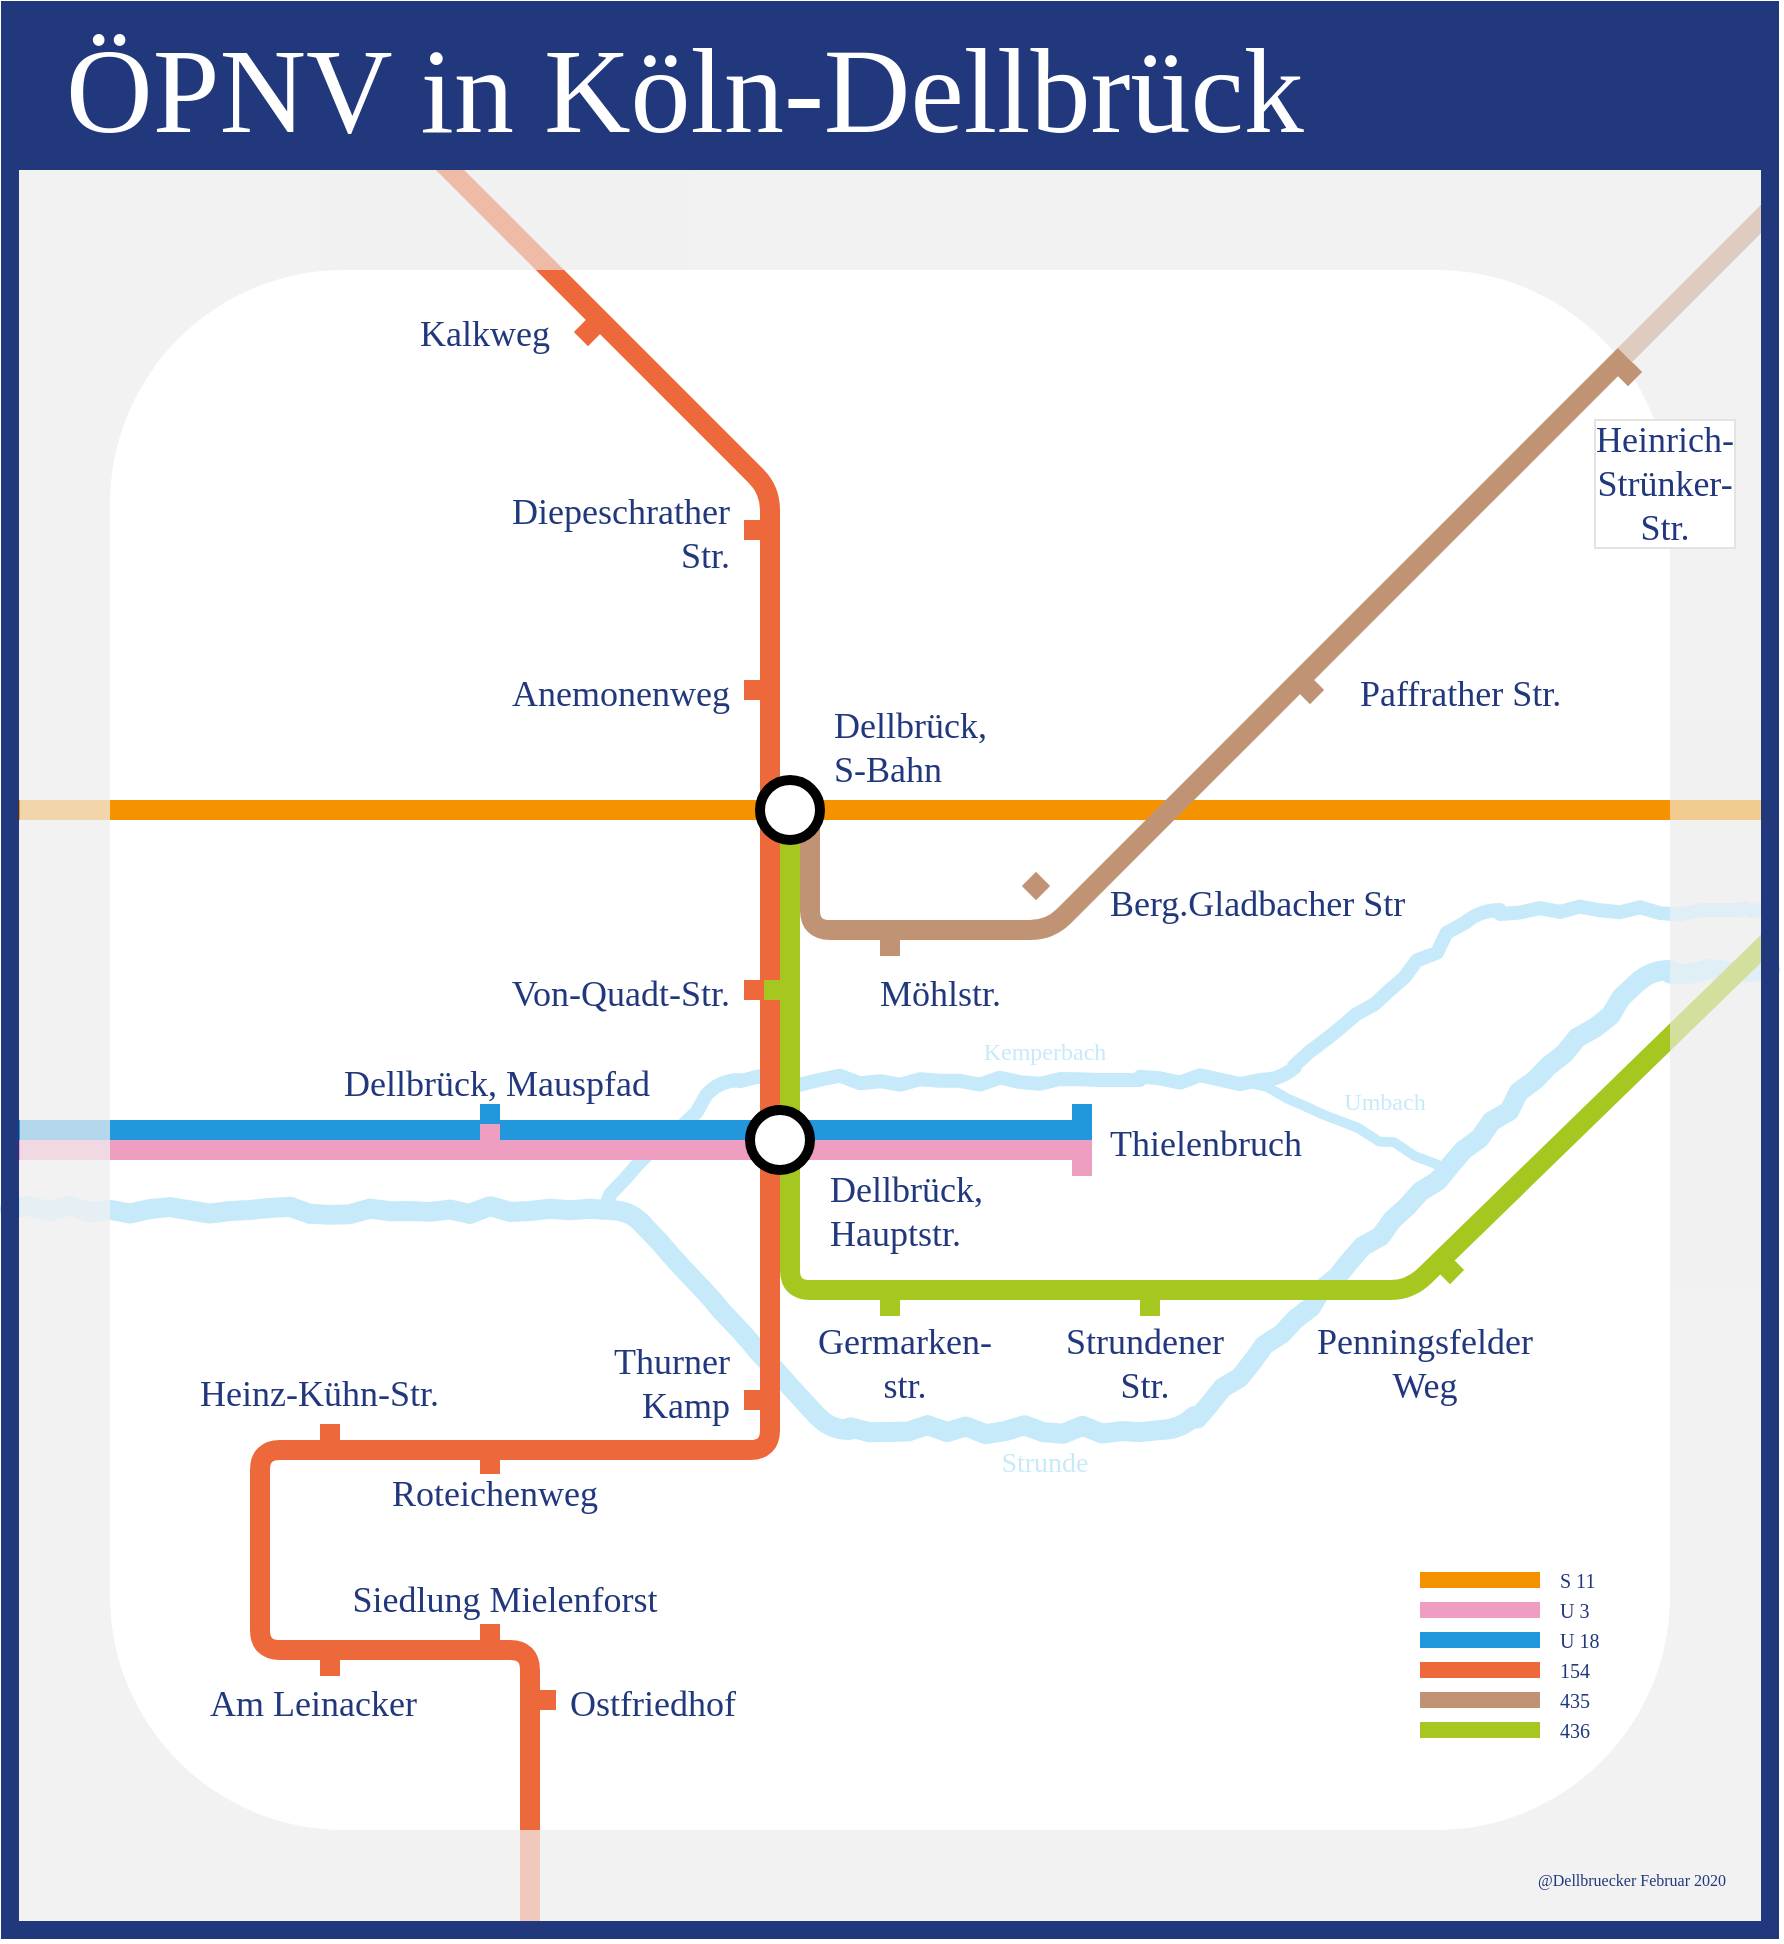 <mxfile version="12.7.0" type="github">
  <diagram id="F8VpJ28K4jp9fLRufquV" name="Page-1">
    <mxGraphModel dx="983" dy="969" grid="1" gridSize="5" guides="1" tooltips="1" connect="1" arrows="1" fold="1" page="0" pageScale="1" pageWidth="1169" pageHeight="827" math="0" shadow="0" extFonts="Hammersmith One^https://fonts.googleapis.com/css?family=Hammersmith+One">
      <root>
        <mxCell id="0"/>
        <mxCell id="tSeJXY5QkdyVhTGE8RgK-30" value="Border" style="locked=1;" parent="0"/>
        <mxCell id="M_QFQK3Uzq7nNJ9T8SE2-3" value="&lt;ul&gt;&lt;li&gt;S11:&amp;nbsp;F49200&lt;br&gt;&lt;/li&gt;&lt;li&gt;3:&amp;nbsp; &amp;nbsp;&amp;nbsp;EE9EC1&lt;/li&gt;&lt;li&gt;15:&amp;nbsp; &amp;nbsp;2397DB&lt;/li&gt;&lt;li&gt;154:&amp;nbsp;ED693C&lt;/li&gt;&lt;li&gt;435: C19375&lt;/li&gt;&lt;li&gt;436:&amp;nbsp;A6C71F&lt;/li&gt;&lt;li&gt;Wasser:&amp;nbsp;C6EAFA /&amp;nbsp;29B3EF&amp;nbsp;&lt;/li&gt;&lt;li&gt;Text: 22387D&lt;/li&gt;&lt;li&gt;Hintergrund: F2F2F2&lt;/li&gt;&lt;/ul&gt;" style="text;html=1;strokeColor=none;fillColor=none;align=left;verticalAlign=middle;whiteSpace=wrap;rounded=0;" parent="tSeJXY5QkdyVhTGE8RgK-30" vertex="1">
          <mxGeometry x="490" y="830" width="275" height="150" as="geometry"/>
        </mxCell>
        <mxCell id="M_QFQK3Uzq7nNJ9T8SE2-12" value="station 10x10&lt;br&gt;2pt in line" style="shape=note;whiteSpace=wrap;html=1;backgroundOutline=1;darkOpacity=0.05;fillColor=#2397DB;" parent="tSeJXY5QkdyVhTGE8RgK-30" vertex="1">
          <mxGeometry x="755" y="870" width="80" height="100" as="geometry"/>
        </mxCell>
        <mxCell id="M_QFQK3Uzq7nNJ9T8SE2-6" value="" style="rounded=0;whiteSpace=wrap;html=1;fillColor=#F2F2F2;strokeColor=none;" parent="tSeJXY5QkdyVhTGE8RgK-30" vertex="1">
          <mxGeometry x="20" y="160" width="880" height="880" as="geometry"/>
        </mxCell>
        <mxCell id="tSeJXY5QkdyVhTGE8RgK-31" value="" style="rounded=1;whiteSpace=wrap;html=1;strokeWidth=5;fillColor=#ffffff;strokeColor=none;shadow=0;glass=0;backgroundOutline=0;allowArrows=0;" parent="tSeJXY5QkdyVhTGE8RgK-30" vertex="1">
          <mxGeometry x="70" y="210" width="780" height="780" as="geometry"/>
        </mxCell>
        <mxCell id="tSeJXY5QkdyVhTGE8RgK-28" value="Water" style="" parent="0"/>
        <mxCell id="tSeJXY5QkdyVhTGE8RgK-24" value="" style="endArrow=none;html=1;strokeColor=#C6EAFA;strokeWidth=7;fillColor=#C6EAFA;jumpSize=12;comic=1;jiggle=5;backgroundOutline=1;fontSize=8;" parent="tSeJXY5QkdyVhTGE8RgK-28" edge="1">
          <mxGeometry width="50" height="50" relative="1" as="geometry">
            <mxPoint x="315" y="680" as="sourcePoint"/>
            <mxPoint x="900" y="530" as="targetPoint"/>
            <Array as="points">
              <mxPoint x="375" y="615"/>
              <mxPoint x="575" y="615"/>
              <mxPoint x="655" y="615"/>
              <mxPoint x="755" y="530"/>
              <mxPoint x="875" y="530"/>
            </Array>
          </mxGeometry>
        </mxCell>
        <mxCell id="tSeJXY5QkdyVhTGE8RgK-23" value="" style="endArrow=none;html=1;strokeColor=#C6EAFA;strokeWidth=10;fillColor=#C6EAFA;jumpSize=12;shadow=0;comic=1;jiggle=5;backgroundOutline=1;fontSize=12;endSize=6;startSize=6;" parent="tSeJXY5QkdyVhTGE8RgK-28" edge="1">
          <mxGeometry width="50" height="50" relative="1" as="geometry">
            <mxPoint x="20" y="680" as="sourcePoint"/>
            <mxPoint x="900" y="560" as="targetPoint"/>
            <Array as="points">
              <mxPoint x="330" y="680"/>
              <mxPoint x="430" y="790"/>
              <mxPoint x="605" y="790"/>
              <mxPoint x="840" y="560"/>
            </Array>
          </mxGeometry>
        </mxCell>
        <mxCell id="M_QFQK3Uzq7nNJ9T8SE2-67" value="" style="endArrow=none;html=1;strokeColor=#C6EAFA;strokeWidth=5;fillColor=#C6EAFA;jumpSize=12;comic=1;jiggle=5;backgroundOutline=1;" parent="tSeJXY5QkdyVhTGE8RgK-28" edge="1">
          <mxGeometry width="50" height="50" relative="1" as="geometry">
            <mxPoint x="640" y="615" as="sourcePoint"/>
            <mxPoint x="740" y="660" as="targetPoint"/>
          </mxGeometry>
        </mxCell>
        <mxCell id="1" value="Lines" style="" parent="0"/>
        <mxCell id="DB9aXXIR0IWll7c-367i-10" value="" style="endArrow=none;html=1;strokeWidth=10;fillColor=#fff2cc;fontFamily=Lucida Console;fontSize=10;fontColor=#3333FF;strokeColor=#F49200;" parent="1" edge="1">
          <mxGeometry width="100" relative="1" as="geometry">
            <mxPoint x="20" y="480" as="sourcePoint"/>
            <mxPoint x="900" y="480" as="targetPoint"/>
          </mxGeometry>
        </mxCell>
        <mxCell id="DB9aXXIR0IWll7c-367i-11" value="" style="endArrow=none;html=1;strokeWidth=10;fillColor=#0050ef;fontFamily=Lucida Console;fontSize=10;fontColor=#3333FF;strokeColor=#EE9EC1;" parent="1" edge="1">
          <mxGeometry width="100" relative="1" as="geometry">
            <mxPoint x="20" y="650" as="sourcePoint"/>
            <mxPoint x="560" y="650" as="targetPoint"/>
          </mxGeometry>
        </mxCell>
        <mxCell id="tSeJXY5QkdyVhTGE8RgK-1" value="" style="endArrow=none;html=1;strokeWidth=10;fillColor=#d5e8d4;fontFamily=Lucida Console;fontSize=10;fontColor=#3333FF;strokeColor=#C19375;" parent="1" edge="1">
          <mxGeometry width="100" relative="1" as="geometry">
            <mxPoint x="420" y="480" as="sourcePoint"/>
            <mxPoint x="900" y="180" as="targetPoint"/>
            <Array as="points">
              <mxPoint x="420" y="540"/>
              <mxPoint x="540" y="540"/>
              <mxPoint x="720" y="360"/>
            </Array>
          </mxGeometry>
        </mxCell>
        <mxCell id="tSeJXY5QkdyVhTGE8RgK-3" value="" style="endArrow=none;html=1;strokeWidth=10;fillColor=#0050ef;fontFamily=Lucida Console;fontSize=10;fontColor=#3333FF;strokeColor=#2397DB;" parent="1" edge="1">
          <mxGeometry width="100" relative="1" as="geometry">
            <mxPoint x="20" y="640" as="sourcePoint"/>
            <mxPoint x="560" y="640" as="targetPoint"/>
          </mxGeometry>
        </mxCell>
        <mxCell id="tSeJXY5QkdyVhTGE8RgK-2" value="" style="endArrow=none;html=1;strokeWidth=10;fillColor=#d5e8d4;fontFamily=Lucida Console;fontSize=10;fontColor=#3333FF;strokeColor=#A6C71F;" parent="1" edge="1">
          <mxGeometry width="100" relative="1" as="geometry">
            <mxPoint x="410" y="480" as="sourcePoint"/>
            <mxPoint x="900" y="545" as="targetPoint"/>
            <Array as="points">
              <mxPoint x="410" y="720"/>
              <mxPoint x="720" y="720"/>
            </Array>
          </mxGeometry>
        </mxCell>
        <mxCell id="DB9aXXIR0IWll7c-367i-13" value="" style="endArrow=none;html=1;strokeWidth=10;fillColor=#d80073;fontFamily=Lucida Console;fontSize=10;fontColor=#3333FF;strokeColor=#ED693C;" parent="1" edge="1">
          <mxGeometry width="100" relative="1" as="geometry">
            <mxPoint x="280" y="1040" as="sourcePoint"/>
            <mxPoint x="235" y="155" as="targetPoint"/>
            <Array as="points">
              <mxPoint x="280" y="900"/>
              <mxPoint x="145" y="900"/>
              <mxPoint x="145" y="800"/>
              <mxPoint x="400" y="800"/>
              <mxPoint x="400" y="320"/>
            </Array>
          </mxGeometry>
        </mxCell>
        <mxCell id="tSeJXY5QkdyVhTGE8RgK-29" value="Stations" style="" parent="0"/>
        <mxCell id="tSeJXY5QkdyVhTGE8RgK-16" value="" style="ellipse;whiteSpace=wrap;html=1;aspect=fixed;strokeWidth=5;allowArrows=0;connectable=0;resizable=0;" parent="tSeJXY5QkdyVhTGE8RgK-29" vertex="1">
          <mxGeometry x="395" y="465" width="30" height="30" as="geometry"/>
        </mxCell>
        <mxCell id="tSeJXY5QkdyVhTGE8RgK-13" value="" style="ellipse;whiteSpace=wrap;html=1;aspect=fixed;strokeWidth=5;allowArrows=0;connectable=0;resizable=0;" parent="tSeJXY5QkdyVhTGE8RgK-29" vertex="1">
          <mxGeometry x="390" y="630" width="30" height="30" as="geometry"/>
        </mxCell>
        <mxCell id="M_QFQK3Uzq7nNJ9T8SE2-8" value="" style="whiteSpace=wrap;html=1;aspect=fixed;fillColor=#EE9EC1;strokeColor=none;allowArrows=0;resizable=0;" parent="tSeJXY5QkdyVhTGE8RgK-29" vertex="1">
          <mxGeometry x="255" y="637" width="10" height="10" as="geometry"/>
        </mxCell>
        <mxCell id="M_QFQK3Uzq7nNJ9T8SE2-9" value="" style="whiteSpace=wrap;html=1;aspect=fixed;fillColor=#2397DB;strokeColor=none;allowArrows=0;resizable=0;" parent="tSeJXY5QkdyVhTGE8RgK-29" vertex="1">
          <mxGeometry x="255" y="627" width="10" height="10" as="geometry"/>
        </mxCell>
        <mxCell id="M_QFQK3Uzq7nNJ9T8SE2-10" value="" style="whiteSpace=wrap;html=1;fillColor=#EE9EC1;strokeColor=none;allowArrows=0;resizable=0;" parent="tSeJXY5QkdyVhTGE8RgK-29" vertex="1">
          <mxGeometry x="551" y="645" width="10" height="18" as="geometry"/>
        </mxCell>
        <mxCell id="M_QFQK3Uzq7nNJ9T8SE2-11" value="" style="whiteSpace=wrap;html=1;fillColor=#2397DB;strokeColor=none;allowArrows=0;resizable=0;" parent="tSeJXY5QkdyVhTGE8RgK-29" vertex="1">
          <mxGeometry x="551" y="627" width="10" height="18" as="geometry"/>
        </mxCell>
        <mxCell id="M_QFQK3Uzq7nNJ9T8SE2-13" value="" style="whiteSpace=wrap;html=1;aspect=fixed;fillColor=#C19375;strokeColor=none;allowArrows=0;resizable=0;" parent="tSeJXY5QkdyVhTGE8RgK-29" vertex="1">
          <mxGeometry x="455" y="543" width="10" height="10" as="geometry"/>
        </mxCell>
        <mxCell id="M_QFQK3Uzq7nNJ9T8SE2-14" value="" style="whiteSpace=wrap;html=1;aspect=fixed;fillColor=#C19375;strokeColor=none;rotation=45;allowArrows=0;resizable=0;" parent="tSeJXY5QkdyVhTGE8RgK-29" vertex="1">
          <mxGeometry x="528" y="513" width="10" height="10" as="geometry"/>
        </mxCell>
        <mxCell id="M_QFQK3Uzq7nNJ9T8SE2-16" value="" style="whiteSpace=wrap;html=1;aspect=fixed;fillColor=#C19375;strokeColor=none;rotation=45;allowArrows=0;resizable=0;" parent="tSeJXY5QkdyVhTGE8RgK-29" vertex="1">
          <mxGeometry x="665" y="415" width="10" height="10" as="geometry"/>
        </mxCell>
        <mxCell id="M_QFQK3Uzq7nNJ9T8SE2-17" value="" style="whiteSpace=wrap;html=1;aspect=fixed;fillColor=#C19375;strokeColor=none;rotation=45;allowArrows=0;resizable=0;" parent="tSeJXY5QkdyVhTGE8RgK-29" vertex="1">
          <mxGeometry x="824" y="256" width="10" height="10" as="geometry"/>
        </mxCell>
        <mxCell id="M_QFQK3Uzq7nNJ9T8SE2-18" value="" style="whiteSpace=wrap;html=1;aspect=fixed;fillColor=#ED693C;strokeColor=none;allowArrows=0;resizable=0;" parent="tSeJXY5QkdyVhTGE8RgK-29" vertex="1">
          <mxGeometry x="387" y="415" width="10" height="10" as="geometry"/>
        </mxCell>
        <mxCell id="M_QFQK3Uzq7nNJ9T8SE2-19" value="" style="whiteSpace=wrap;html=1;aspect=fixed;fillColor=#ED693C;strokeColor=none;allowArrows=0;resizable=0;" parent="tSeJXY5QkdyVhTGE8RgK-29" vertex="1">
          <mxGeometry x="387" y="335" width="10" height="10" as="geometry"/>
        </mxCell>
        <mxCell id="M_QFQK3Uzq7nNJ9T8SE2-20" value="" style="whiteSpace=wrap;html=1;aspect=fixed;fillColor=#ED693C;strokeColor=none;rotation=45;allowArrows=0;resizable=0;" parent="tSeJXY5QkdyVhTGE8RgK-29" vertex="1">
          <mxGeometry x="304" y="236" width="10" height="10" as="geometry"/>
        </mxCell>
        <mxCell id="M_QFQK3Uzq7nNJ9T8SE2-21" value="" style="whiteSpace=wrap;html=1;aspect=fixed;fillColor=#ED693C;strokeColor=none;allowArrows=0;resizable=0;" parent="tSeJXY5QkdyVhTGE8RgK-29" vertex="1">
          <mxGeometry x="387" y="565" width="10" height="10" as="geometry"/>
        </mxCell>
        <mxCell id="M_QFQK3Uzq7nNJ9T8SE2-22" value="" style="whiteSpace=wrap;html=1;aspect=fixed;fillColor=#ED693C;strokeColor=none;allowArrows=0;resizable=0;" parent="tSeJXY5QkdyVhTGE8RgK-29" vertex="1">
          <mxGeometry x="387" y="770" width="10" height="10" as="geometry"/>
        </mxCell>
        <mxCell id="M_QFQK3Uzq7nNJ9T8SE2-23" value="" style="whiteSpace=wrap;html=1;aspect=fixed;fillColor=#ED693C;strokeColor=none;allowArrows=0;resizable=0;" parent="tSeJXY5QkdyVhTGE8RgK-29" vertex="1">
          <mxGeometry x="255" y="802" width="10" height="10" as="geometry"/>
        </mxCell>
        <mxCell id="M_QFQK3Uzq7nNJ9T8SE2-24" value="" style="whiteSpace=wrap;html=1;aspect=fixed;fillColor=#ED693C;strokeColor=none;allowArrows=0;resizable=0;" parent="tSeJXY5QkdyVhTGE8RgK-29" vertex="1">
          <mxGeometry x="175" y="787" width="10" height="10" as="geometry"/>
        </mxCell>
        <mxCell id="M_QFQK3Uzq7nNJ9T8SE2-25" value="" style="whiteSpace=wrap;html=1;aspect=fixed;fillColor=#ED693C;strokeColor=none;allowArrows=0;resizable=0;" parent="tSeJXY5QkdyVhTGE8RgK-29" vertex="1">
          <mxGeometry x="175" y="903" width="10" height="10" as="geometry"/>
        </mxCell>
        <mxCell id="M_QFQK3Uzq7nNJ9T8SE2-26" value="" style="whiteSpace=wrap;html=1;aspect=fixed;fillColor=#ED693C;strokeColor=none;allowArrows=0;resizable=0;" parent="tSeJXY5QkdyVhTGE8RgK-29" vertex="1">
          <mxGeometry x="255" y="887" width="10" height="10" as="geometry"/>
        </mxCell>
        <mxCell id="M_QFQK3Uzq7nNJ9T8SE2-27" value="" style="whiteSpace=wrap;html=1;aspect=fixed;fillColor=#ED693C;strokeColor=none;allowArrows=0;resizable=0;" parent="tSeJXY5QkdyVhTGE8RgK-29" vertex="1">
          <mxGeometry x="283" y="920" width="10" height="10" as="geometry"/>
        </mxCell>
        <mxCell id="M_QFQK3Uzq7nNJ9T8SE2-30" value="" style="whiteSpace=wrap;html=1;aspect=fixed;fillColor=#A6C71F;strokeColor=none;allowArrows=0;resizable=0;" parent="tSeJXY5QkdyVhTGE8RgK-29" vertex="1">
          <mxGeometry x="397" y="565" width="10" height="10" as="geometry"/>
        </mxCell>
        <mxCell id="M_QFQK3Uzq7nNJ9T8SE2-31" value="" style="whiteSpace=wrap;html=1;aspect=fixed;fillColor=#A6C71F;strokeColor=none;allowArrows=0;resizable=0;" parent="tSeJXY5QkdyVhTGE8RgK-29" vertex="1">
          <mxGeometry x="455" y="723" width="10" height="10" as="geometry"/>
        </mxCell>
        <mxCell id="M_QFQK3Uzq7nNJ9T8SE2-32" value="" style="whiteSpace=wrap;html=1;aspect=fixed;fillColor=#A6C71F;strokeColor=none;allowArrows=0;resizable=0;" parent="tSeJXY5QkdyVhTGE8RgK-29" vertex="1">
          <mxGeometry x="585" y="723" width="10" height="10" as="geometry"/>
        </mxCell>
        <mxCell id="M_QFQK3Uzq7nNJ9T8SE2-33" value="" style="whiteSpace=wrap;html=1;aspect=fixed;fillColor=#A6C71F;strokeColor=none;rotation=45;allowArrows=0;resizable=0;" parent="tSeJXY5QkdyVhTGE8RgK-29" vertex="1">
          <mxGeometry x="735" y="705" width="10" height="10" as="geometry"/>
        </mxCell>
        <mxCell id="M_QFQK3Uzq7nNJ9T8SE2-1" value="Text" style="" parent="0"/>
        <mxCell id="M_QFQK3Uzq7nNJ9T8SE2-38" value="Kalkweg" style="text;strokeColor=none;fillColor=none;align=right;verticalAlign=middle;rounded=0;fontFamily=Hammersmith One;fontColor=#22387D;fontSize=18;fontStyle=0;connectable=0;allowArrows=0;expand=1;horizontal=1;textDirection=ltr;spacing=0;" parent="M_QFQK3Uzq7nNJ9T8SE2-1" vertex="1">
          <mxGeometry x="165" y="230" width="125" height="20" as="geometry"/>
        </mxCell>
        <mxCell id="M_QFQK3Uzq7nNJ9T8SE2-40" value="Diepeschrather&#xa;Str." style="text;strokeColor=none;fillColor=none;align=right;verticalAlign=middle;rounded=0;fontFamily=Hammersmith One;fontColor=#22387D;fontSize=18;fontStyle=0;connectable=0;allowArrows=0;expand=1;horizontal=1;textDirection=ltr;spacing=0;" parent="M_QFQK3Uzq7nNJ9T8SE2-1" vertex="1">
          <mxGeometry x="255" y="330" width="125" height="20" as="geometry"/>
        </mxCell>
        <mxCell id="M_QFQK3Uzq7nNJ9T8SE2-41" value="Anemonenweg" style="text;strokeColor=none;fillColor=none;align=right;verticalAlign=middle;rounded=0;fontFamily=Hammersmith One;fontColor=#22387D;fontSize=18;fontStyle=0;connectable=0;allowArrows=0;expand=1;horizontal=1;textDirection=ltr;spacing=0;" parent="M_QFQK3Uzq7nNJ9T8SE2-1" vertex="1">
          <mxGeometry x="255" y="410" width="125" height="20" as="geometry"/>
        </mxCell>
        <mxCell id="M_QFQK3Uzq7nNJ9T8SE2-42" value="Von-Quadt-Str." style="text;strokeColor=none;fillColor=none;align=right;verticalAlign=middle;rounded=0;fontFamily=Hammersmith One;fontColor=#22387D;fontSize=18;fontStyle=0;connectable=0;allowArrows=0;expand=1;horizontal=1;textDirection=ltr;spacing=0;" parent="M_QFQK3Uzq7nNJ9T8SE2-1" vertex="1">
          <mxGeometry x="255" y="560" width="125" height="20" as="geometry"/>
        </mxCell>
        <mxCell id="M_QFQK3Uzq7nNJ9T8SE2-43" value="Dellbrück, Mauspfad" style="text;strokeColor=none;fillColor=#ffffff;align=right;verticalAlign=middle;rounded=0;fontFamily=Hammersmith One;fontColor=#22387D;fontSize=18;fontStyle=0;connectable=0;allowArrows=0;expand=1;horizontal=1;textDirection=ltr;spacing=0;opacity=70;" parent="M_QFQK3Uzq7nNJ9T8SE2-1" vertex="1">
          <mxGeometry x="185" y="605" width="155" height="20" as="geometry"/>
        </mxCell>
        <mxCell id="M_QFQK3Uzq7nNJ9T8SE2-44" value="Möhlstr." style="text;strokeColor=none;fillColor=none;align=left;verticalAlign=middle;rounded=0;fontFamily=Hammersmith One;fontColor=#22387D;fontSize=18;fontStyle=0;connectable=0;allowArrows=0;expand=1;horizontal=1;textDirection=ltr;spacing=0;" parent="M_QFQK3Uzq7nNJ9T8SE2-1" vertex="1">
          <mxGeometry x="455" y="560" width="125" height="20" as="geometry"/>
        </mxCell>
        <mxCell id="M_QFQK3Uzq7nNJ9T8SE2-45" value="Berg.Gladbacher Str" style="text;strokeColor=none;fillColor=none;align=left;verticalAlign=middle;rounded=0;fontFamily=Hammersmith One;fontColor=#22387D;fontSize=18;fontStyle=0;connectable=0;allowArrows=0;expand=1;horizontal=1;textDirection=ltr;spacing=0;" parent="M_QFQK3Uzq7nNJ9T8SE2-1" vertex="1">
          <mxGeometry x="570" y="515" width="125" height="20" as="geometry"/>
        </mxCell>
        <mxCell id="M_QFQK3Uzq7nNJ9T8SE2-46" value="Paffrather Str." style="text;strokeColor=none;fillColor=none;align=left;verticalAlign=middle;rounded=0;fontFamily=Hammersmith One;fontColor=#22387D;fontSize=18;fontStyle=0;connectable=0;allowArrows=0;expand=1;horizontal=1;textDirection=ltr;spacing=0;" parent="M_QFQK3Uzq7nNJ9T8SE2-1" vertex="1">
          <mxGeometry x="695" y="410" width="160" height="20" as="geometry"/>
        </mxCell>
        <mxCell id="M_QFQK3Uzq7nNJ9T8SE2-47" value="Heinrich-&#xa;Strünker-&#xa;Str." style="text;strokeColor=none;fillColor=none;align=center;verticalAlign=middle;rounded=0;fontFamily=Hammersmith One;fontColor=#22387D;fontSize=18;fontStyle=0;connectable=0;allowArrows=0;expand=1;horizontal=1;textDirection=ltr;spacing=0;labelBorderColor=#E3E3E3;labelBackgroundColor=#ffffff;" parent="M_QFQK3Uzq7nNJ9T8SE2-1" vertex="1">
          <mxGeometry x="790" y="305" width="115" height="20" as="geometry"/>
        </mxCell>
        <mxCell id="M_QFQK3Uzq7nNJ9T8SE2-48" value="Dellbrück,&#xa;S-Bahn" style="text;strokeColor=none;fillColor=none;align=left;verticalAlign=middle;rounded=0;fontFamily=Hammersmith One;fontColor=#22387D;fontSize=18;fontStyle=0;connectable=0;allowArrows=0;expand=1;horizontal=1;textDirection=ltr;spacing=0;spacingLeft=5;spacingBottom=0;" parent="M_QFQK3Uzq7nNJ9T8SE2-1" vertex="1">
          <mxGeometry x="427" y="423" width="125" height="48" as="geometry"/>
        </mxCell>
        <mxCell id="M_QFQK3Uzq7nNJ9T8SE2-49" value="Dellbrück,&#xa;Hauptstr." style="text;strokeColor=none;fillColor=none;align=left;verticalAlign=middle;rounded=0;fontFamily=Hammersmith One;fontColor=#22387D;fontSize=18;fontStyle=0;connectable=0;allowArrows=0;expand=1;horizontal=1;textDirection=ltr;spacing=0;spacingTop=0;spacingLeft=5;" parent="M_QFQK3Uzq7nNJ9T8SE2-1" vertex="1">
          <mxGeometry x="425" y="655" width="125" height="48" as="geometry"/>
        </mxCell>
        <mxCell id="M_QFQK3Uzq7nNJ9T8SE2-50" value="Germarken-&#xa;str." style="text;strokeColor=none;fillColor=none;align=center;verticalAlign=middle;rounded=0;fontFamily=Hammersmith One;fontColor=#22387D;fontSize=18;fontStyle=0;connectable=0;allowArrows=0;expand=1;horizontal=1;textDirection=ltr;spacing=0;" parent="M_QFQK3Uzq7nNJ9T8SE2-1" vertex="1">
          <mxGeometry x="405" y="745" width="125" height="20" as="geometry"/>
        </mxCell>
        <mxCell id="M_QFQK3Uzq7nNJ9T8SE2-51" value="Strundener&#xa;Str." style="text;strokeColor=none;fillColor=none;align=center;verticalAlign=middle;rounded=0;fontFamily=Hammersmith One;fontColor=#22387D;fontSize=18;fontStyle=0;connectable=0;allowArrows=0;expand=1;horizontal=1;textDirection=ltr;spacing=0;" parent="M_QFQK3Uzq7nNJ9T8SE2-1" vertex="1">
          <mxGeometry x="525" y="745" width="125" height="20" as="geometry"/>
        </mxCell>
        <mxCell id="M_QFQK3Uzq7nNJ9T8SE2-52" value="Penningsfelder&#xa;Weg" style="text;strokeColor=none;fillColor=none;align=center;verticalAlign=middle;rounded=0;fontFamily=Hammersmith One;fontColor=#22387D;fontSize=18;fontStyle=0;connectable=0;allowArrows=0;expand=1;horizontal=1;textDirection=ltr;spacing=0;" parent="M_QFQK3Uzq7nNJ9T8SE2-1" vertex="1">
          <mxGeometry x="665" y="747.5" width="125" height="15" as="geometry"/>
        </mxCell>
        <mxCell id="M_QFQK3Uzq7nNJ9T8SE2-53" value="Thurner&#xa;Kamp" style="text;strokeColor=none;fillColor=none;align=right;verticalAlign=middle;rounded=0;fontFamily=Hammersmith One;fontColor=#22387D;fontSize=18;fontStyle=0;connectable=0;allowArrows=0;expand=1;horizontal=1;textDirection=ltr;spacing=0;" parent="M_QFQK3Uzq7nNJ9T8SE2-1" vertex="1">
          <mxGeometry x="255" y="755" width="125" height="20" as="geometry"/>
        </mxCell>
        <mxCell id="M_QFQK3Uzq7nNJ9T8SE2-54" value="Roteichenweg" style="text;strokeColor=none;fillColor=none;align=center;verticalAlign=middle;rounded=0;fontFamily=Hammersmith One;fontColor=#22387D;fontSize=18;fontStyle=0;connectable=0;allowArrows=0;expand=1;horizontal=1;textDirection=ltr;spacing=0;" parent="M_QFQK3Uzq7nNJ9T8SE2-1" vertex="1">
          <mxGeometry x="200" y="810" width="125" height="20" as="geometry"/>
        </mxCell>
        <mxCell id="M_QFQK3Uzq7nNJ9T8SE2-55" value="Heinz-Kühn-Str." style="text;strokeColor=none;fillColor=none;align=left;verticalAlign=middle;rounded=0;fontFamily=Hammersmith One;fontColor=#22387D;fontSize=18;fontStyle=0;connectable=0;allowArrows=0;expand=1;horizontal=1;textDirection=ltr;spacing=0;" parent="M_QFQK3Uzq7nNJ9T8SE2-1" vertex="1">
          <mxGeometry x="115" y="760" width="125" height="20" as="geometry"/>
        </mxCell>
        <mxCell id="M_QFQK3Uzq7nNJ9T8SE2-56" value="Siedlung Mielenforst" style="text;strokeColor=none;fillColor=none;align=center;verticalAlign=middle;rounded=0;fontFamily=Hammersmith One;fontColor=#22387D;fontSize=18;fontStyle=0;connectable=0;allowArrows=0;expand=1;horizontal=1;textDirection=ltr;spacing=0;" parent="M_QFQK3Uzq7nNJ9T8SE2-1" vertex="1">
          <mxGeometry x="205" y="863" width="125" height="20" as="geometry"/>
        </mxCell>
        <mxCell id="M_QFQK3Uzq7nNJ9T8SE2-57" value="Ostfriedhof" style="text;strokeColor=none;fillColor=none;align=left;verticalAlign=middle;rounded=0;fontFamily=Hammersmith One;fontColor=#22387D;fontSize=18;fontStyle=0;connectable=0;allowArrows=0;expand=1;horizontal=1;textDirection=ltr;spacing=0;" parent="M_QFQK3Uzq7nNJ9T8SE2-1" vertex="1">
          <mxGeometry x="300" y="915" width="125" height="20" as="geometry"/>
        </mxCell>
        <mxCell id="M_QFQK3Uzq7nNJ9T8SE2-58" value="Thielenbruch" style="text;strokeColor=none;fillColor=none;align=left;verticalAlign=middle;rounded=0;fontFamily=Hammersmith One;fontColor=#22387D;fontSize=18;fontStyle=0;connectable=0;allowArrows=0;expand=1;horizontal=1;textDirection=ltr;spacing=0;" parent="M_QFQK3Uzq7nNJ9T8SE2-1" vertex="1">
          <mxGeometry x="570" y="635" width="125" height="20" as="geometry"/>
        </mxCell>
        <mxCell id="M_QFQK3Uzq7nNJ9T8SE2-59" value="Am Leinacker" style="text;strokeColor=none;fillColor=none;align=left;verticalAlign=middle;rounded=0;fontFamily=Hammersmith One;fontColor=#22387D;fontSize=18;fontStyle=0;connectable=0;allowArrows=0;expand=1;horizontal=1;textDirection=ltr;spacing=0;" parent="M_QFQK3Uzq7nNJ9T8SE2-1" vertex="1">
          <mxGeometry x="120" y="915" width="125" height="20" as="geometry"/>
        </mxCell>
        <mxCell id="M_QFQK3Uzq7nNJ9T8SE2-65" value="Strunde" style="text;strokeColor=none;fillColor=none;align=center;verticalAlign=middle;rounded=0;fontFamily=Hammersmith One;fontColor=#C6EAFA;fontSize=14;fontStyle=0;connectable=0;allowArrows=0;expand=1;horizontal=1;textDirection=ltr;spacing=0;labelBorderColor=none;" parent="M_QFQK3Uzq7nNJ9T8SE2-1" vertex="1">
          <mxGeometry x="475" y="795" width="125" height="20" as="geometry"/>
        </mxCell>
        <mxCell id="M_QFQK3Uzq7nNJ9T8SE2-66" value="Kemperbach" style="text;strokeColor=none;fillColor=none;align=center;verticalAlign=middle;rounded=0;fontFamily=Hammersmith One;fontColor=#C6EAFA;fontSize=12;fontStyle=0;connectable=0;allowArrows=0;expand=1;horizontal=1;textDirection=ltr;spacing=0;labelBorderColor=none;" parent="M_QFQK3Uzq7nNJ9T8SE2-1" vertex="1">
          <mxGeometry x="475" y="590" width="125" height="20" as="geometry"/>
        </mxCell>
        <mxCell id="M_QFQK3Uzq7nNJ9T8SE2-68" value="Umbach" style="text;strokeColor=none;fillColor=none;align=center;verticalAlign=middle;rounded=0;fontFamily=Hammersmith One;fontColor=#C6EAFA;fontSize=12;fontStyle=0;connectable=0;allowArrows=0;expand=1;horizontal=1;textDirection=ltr;spacing=0;labelBorderColor=none;" parent="M_QFQK3Uzq7nNJ9T8SE2-1" vertex="1">
          <mxGeometry x="645" y="615" width="125" height="20" as="geometry"/>
        </mxCell>
        <mxCell id="Bmg6g-iRw27d0fJSjzcu-1" value="Key and border" style="" parent="0"/>
        <mxCell id="Bmg6g-iRw27d0fJSjzcu-32" value="" style="rounded=0;whiteSpace=wrap;html=1;shadow=0;strokeColor=none;fillColor=#f2f2f2;fontFamily=Hammersmith One;fontSize=60;fontColor=#FFFFFF;align=left;opacity=60;rotation=135;" parent="Bmg6g-iRw27d0fJSjzcu-1" vertex="1">
          <mxGeometry x="812.42" y="210.46" width="100.76" height="12.48" as="geometry"/>
        </mxCell>
        <mxCell id="Bmg6g-iRw27d0fJSjzcu-29" value="" style="rounded=0;whiteSpace=wrap;html=1;shadow=0;strokeColor=none;fillColor=#f2f2f2;fontFamily=Hammersmith One;fontSize=60;fontColor=#FFFFFF;align=left;opacity=60;" parent="Bmg6g-iRw27d0fJSjzcu-1" vertex="1">
          <mxGeometry x="850" y="435" width="50" height="285" as="geometry"/>
        </mxCell>
        <mxCell id="Bmg6g-iRw27d0fJSjzcu-27" value="" style="rounded=0;whiteSpace=wrap;html=1;shadow=0;strokeColor=none;fillColor=#f2f2f2;fontFamily=Hammersmith One;fontSize=60;fontColor=#FFFFFF;align=left;opacity=70;" parent="Bmg6g-iRw27d0fJSjzcu-1" vertex="1">
          <mxGeometry x="210" y="990" width="120" height="50" as="geometry"/>
        </mxCell>
        <mxCell id="Bmg6g-iRw27d0fJSjzcu-34" value="" style="whiteSpace=wrap;html=1;rounded=1;shadow=0;strokeColor=#22387D;fillColor=none;fontFamily=Hammersmith One;fontSize=8;fontColor=#FFFFFF;align=left;strokeWidth=9;arcSize=0;allowArrows=0;" parent="Bmg6g-iRw27d0fJSjzcu-1" vertex="1">
          <mxGeometry x="20" y="80" width="880" height="960" as="geometry"/>
        </mxCell>
        <mxCell id="Bmg6g-iRw27d0fJSjzcu-28" value="" style="rounded=0;whiteSpace=wrap;html=1;shadow=0;strokeColor=none;fillColor=#f2f2f2;fontFamily=Hammersmith One;fontSize=60;fontColor=#FFFFFF;align=left;opacity=70;" parent="Bmg6g-iRw27d0fJSjzcu-1" vertex="1">
          <mxGeometry x="25" y="465" width="45" height="230" as="geometry"/>
        </mxCell>
        <mxCell id="Bmg6g-iRw27d0fJSjzcu-30" value="" style="rounded=0;whiteSpace=wrap;html=1;shadow=0;strokeColor=none;fillColor=#f2f2f2;fontFamily=Hammersmith One;fontSize=60;fontColor=#FFFFFF;align=left;opacity=60;" parent="Bmg6g-iRw27d0fJSjzcu-1" vertex="1">
          <mxGeometry x="175" y="160" width="185" height="50" as="geometry"/>
        </mxCell>
        <mxCell id="Bmg6g-iRw27d0fJSjzcu-2" value="" style="endArrow=none;html=1;strokeWidth=8;fillColor=#0050ef;fontFamily=Lucida Console;fontSize=10;fontColor=#3333FF;strokeColor=#2397DB;spacingLeft=35;" parent="Bmg6g-iRw27d0fJSjzcu-1" edge="1">
          <mxGeometry width="100" relative="1" as="geometry">
            <mxPoint x="725" y="895" as="sourcePoint"/>
            <mxPoint x="785" y="895" as="targetPoint"/>
          </mxGeometry>
        </mxCell>
        <mxCell id="Bmg6g-iRw27d0fJSjzcu-3" value="U 18" style="text;html=1;align=left;verticalAlign=middle;resizable=0;points=[];labelBackgroundColor=#ffffff;fontSize=10;fontFamily=Hammersmith One;fontColor=#22387D;labelPosition=right;verticalLabelPosition=middle;spacingRight=0;spacingLeft=20;spacing=10;" parent="Bmg6g-iRw27d0fJSjzcu-2" vertex="1" connectable="0">
          <mxGeometry x="0.326" relative="1" as="geometry">
            <mxPoint as="offset"/>
          </mxGeometry>
        </mxCell>
        <mxCell id="Bmg6g-iRw27d0fJSjzcu-4" value="" style="endArrow=none;html=1;strokeWidth=8;fillColor=#0050ef;fontFamily=Lucida Console;fontSize=10;fontColor=#3333FF;strokeColor=#EE9EC1;spacingLeft=35;" parent="Bmg6g-iRw27d0fJSjzcu-1" edge="1">
          <mxGeometry width="100" relative="1" as="geometry">
            <mxPoint x="725.0" y="880" as="sourcePoint"/>
            <mxPoint x="785.0" y="880" as="targetPoint"/>
          </mxGeometry>
        </mxCell>
        <mxCell id="Bmg6g-iRw27d0fJSjzcu-5" value="U 3" style="text;html=1;align=left;verticalAlign=middle;resizable=0;points=[];labelBackgroundColor=#ffffff;fontSize=10;fontFamily=Hammersmith One;fontColor=#22387D;labelPosition=right;verticalLabelPosition=middle;spacingRight=0;spacingLeft=20;spacing=10;" parent="Bmg6g-iRw27d0fJSjzcu-4" vertex="1" connectable="0">
          <mxGeometry x="0.326" relative="1" as="geometry">
            <mxPoint as="offset"/>
          </mxGeometry>
        </mxCell>
        <mxCell id="Bmg6g-iRw27d0fJSjzcu-6" value="" style="endArrow=none;html=1;strokeWidth=8;fillColor=#0050ef;fontFamily=Lucida Console;fontSize=10;fontColor=#3333FF;strokeColor=#F49200;spacingLeft=35;" parent="Bmg6g-iRw27d0fJSjzcu-1" edge="1">
          <mxGeometry width="100" relative="1" as="geometry">
            <mxPoint x="725.0" y="865" as="sourcePoint"/>
            <mxPoint x="785.0" y="865" as="targetPoint"/>
          </mxGeometry>
        </mxCell>
        <mxCell id="Bmg6g-iRw27d0fJSjzcu-7" value="S 11" style="text;html=1;align=left;verticalAlign=middle;resizable=0;points=[];labelBackgroundColor=#ffffff;fontSize=10;fontFamily=Hammersmith One;fontColor=#22387D;labelPosition=right;verticalLabelPosition=middle;spacingRight=0;spacingLeft=20;spacing=10;" parent="Bmg6g-iRw27d0fJSjzcu-6" vertex="1" connectable="0">
          <mxGeometry x="0.326" relative="1" as="geometry">
            <mxPoint as="offset"/>
          </mxGeometry>
        </mxCell>
        <mxCell id="Bmg6g-iRw27d0fJSjzcu-8" value="" style="endArrow=none;html=1;strokeWidth=8;fillColor=#0050ef;fontFamily=Lucida Console;fontSize=10;fontColor=#3333FF;strokeColor=#ED693C;spacingLeft=35;" parent="Bmg6g-iRw27d0fJSjzcu-1" edge="1">
          <mxGeometry width="100" relative="1" as="geometry">
            <mxPoint x="725.0" y="910" as="sourcePoint"/>
            <mxPoint x="785.0" y="910" as="targetPoint"/>
          </mxGeometry>
        </mxCell>
        <mxCell id="Bmg6g-iRw27d0fJSjzcu-9" value="154" style="text;html=1;align=left;verticalAlign=middle;resizable=0;points=[];labelBackgroundColor=#ffffff;fontSize=10;fontFamily=Hammersmith One;fontColor=#22387D;labelPosition=right;verticalLabelPosition=middle;spacingRight=0;spacingLeft=20;spacing=10;" parent="Bmg6g-iRw27d0fJSjzcu-8" vertex="1" connectable="0">
          <mxGeometry x="0.326" relative="1" as="geometry">
            <mxPoint as="offset"/>
          </mxGeometry>
        </mxCell>
        <mxCell id="Bmg6g-iRw27d0fJSjzcu-10" value="" style="endArrow=none;html=1;strokeWidth=8;fillColor=#0050ef;fontFamily=Lucida Console;fontSize=10;fontColor=#3333FF;strokeColor=#c19375;spacingLeft=35;" parent="Bmg6g-iRw27d0fJSjzcu-1" edge="1">
          <mxGeometry width="100" relative="1" as="geometry">
            <mxPoint x="725.0" y="925" as="sourcePoint"/>
            <mxPoint x="785.0" y="925" as="targetPoint"/>
          </mxGeometry>
        </mxCell>
        <mxCell id="Bmg6g-iRw27d0fJSjzcu-11" value="435" style="text;html=1;align=left;verticalAlign=middle;resizable=0;points=[];labelBackgroundColor=#ffffff;fontSize=10;fontFamily=Hammersmith One;fontColor=#22387D;labelPosition=right;verticalLabelPosition=middle;spacingRight=0;spacingLeft=20;spacing=10;" parent="Bmg6g-iRw27d0fJSjzcu-10" vertex="1" connectable="0">
          <mxGeometry x="0.326" relative="1" as="geometry">
            <mxPoint as="offset"/>
          </mxGeometry>
        </mxCell>
        <mxCell id="Bmg6g-iRw27d0fJSjzcu-12" value="" style="endArrow=none;html=1;strokeWidth=8;fillColor=#0050ef;fontFamily=Lucida Console;fontSize=10;fontColor=#3333FF;strokeColor=#A6C71F;spacingLeft=35;" parent="Bmg6g-iRw27d0fJSjzcu-1" edge="1">
          <mxGeometry width="100" relative="1" as="geometry">
            <mxPoint x="725.0" y="940" as="sourcePoint"/>
            <mxPoint x="785.0" y="940" as="targetPoint"/>
          </mxGeometry>
        </mxCell>
        <mxCell id="Bmg6g-iRw27d0fJSjzcu-13" value="436" style="text;html=1;align=left;verticalAlign=middle;resizable=0;points=[];labelBackgroundColor=#ffffff;fontSize=10;fontFamily=Hammersmith One;fontColor=#22387D;labelPosition=right;verticalLabelPosition=middle;spacingRight=0;spacingLeft=20;spacing=10;" parent="Bmg6g-iRw27d0fJSjzcu-12" vertex="1" connectable="0">
          <mxGeometry x="0.326" relative="1" as="geometry">
            <mxPoint as="offset"/>
          </mxGeometry>
        </mxCell>
        <mxCell id="Bmg6g-iRw27d0fJSjzcu-25" value="ÖPNV in Köln-Dellbrück" style="rounded=0;whiteSpace=wrap;html=1;shadow=0;strokeColor=none;fillColor=#22387D;fontFamily=Hammersmith One;fontSize=60;fontColor=#FFFFFF;align=left;fontStyle=0;spacing=10;spacingLeft=18;" parent="Bmg6g-iRw27d0fJSjzcu-1" vertex="1">
          <mxGeometry x="20" y="80" width="880" height="80" as="geometry"/>
        </mxCell>
        <mxCell id="Bmg6g-iRw27d0fJSjzcu-33" value="@Dellbruecker Februar 2020 " style="text;strokeColor=none;fillColor=none;align=right;verticalAlign=middle;rounded=0;fontFamily=Hammersmith One;fontColor=#22387D;fontSize=8;fontStyle=0;connectable=0;allowArrows=0;expand=1;horizontal=1;textDirection=ltr;spacing=0;" parent="Bmg6g-iRw27d0fJSjzcu-1" vertex="1">
          <mxGeometry x="755" y="1005" width="125" height="20" as="geometry"/>
        </mxCell>
      </root>
    </mxGraphModel>
  </diagram>
</mxfile>
